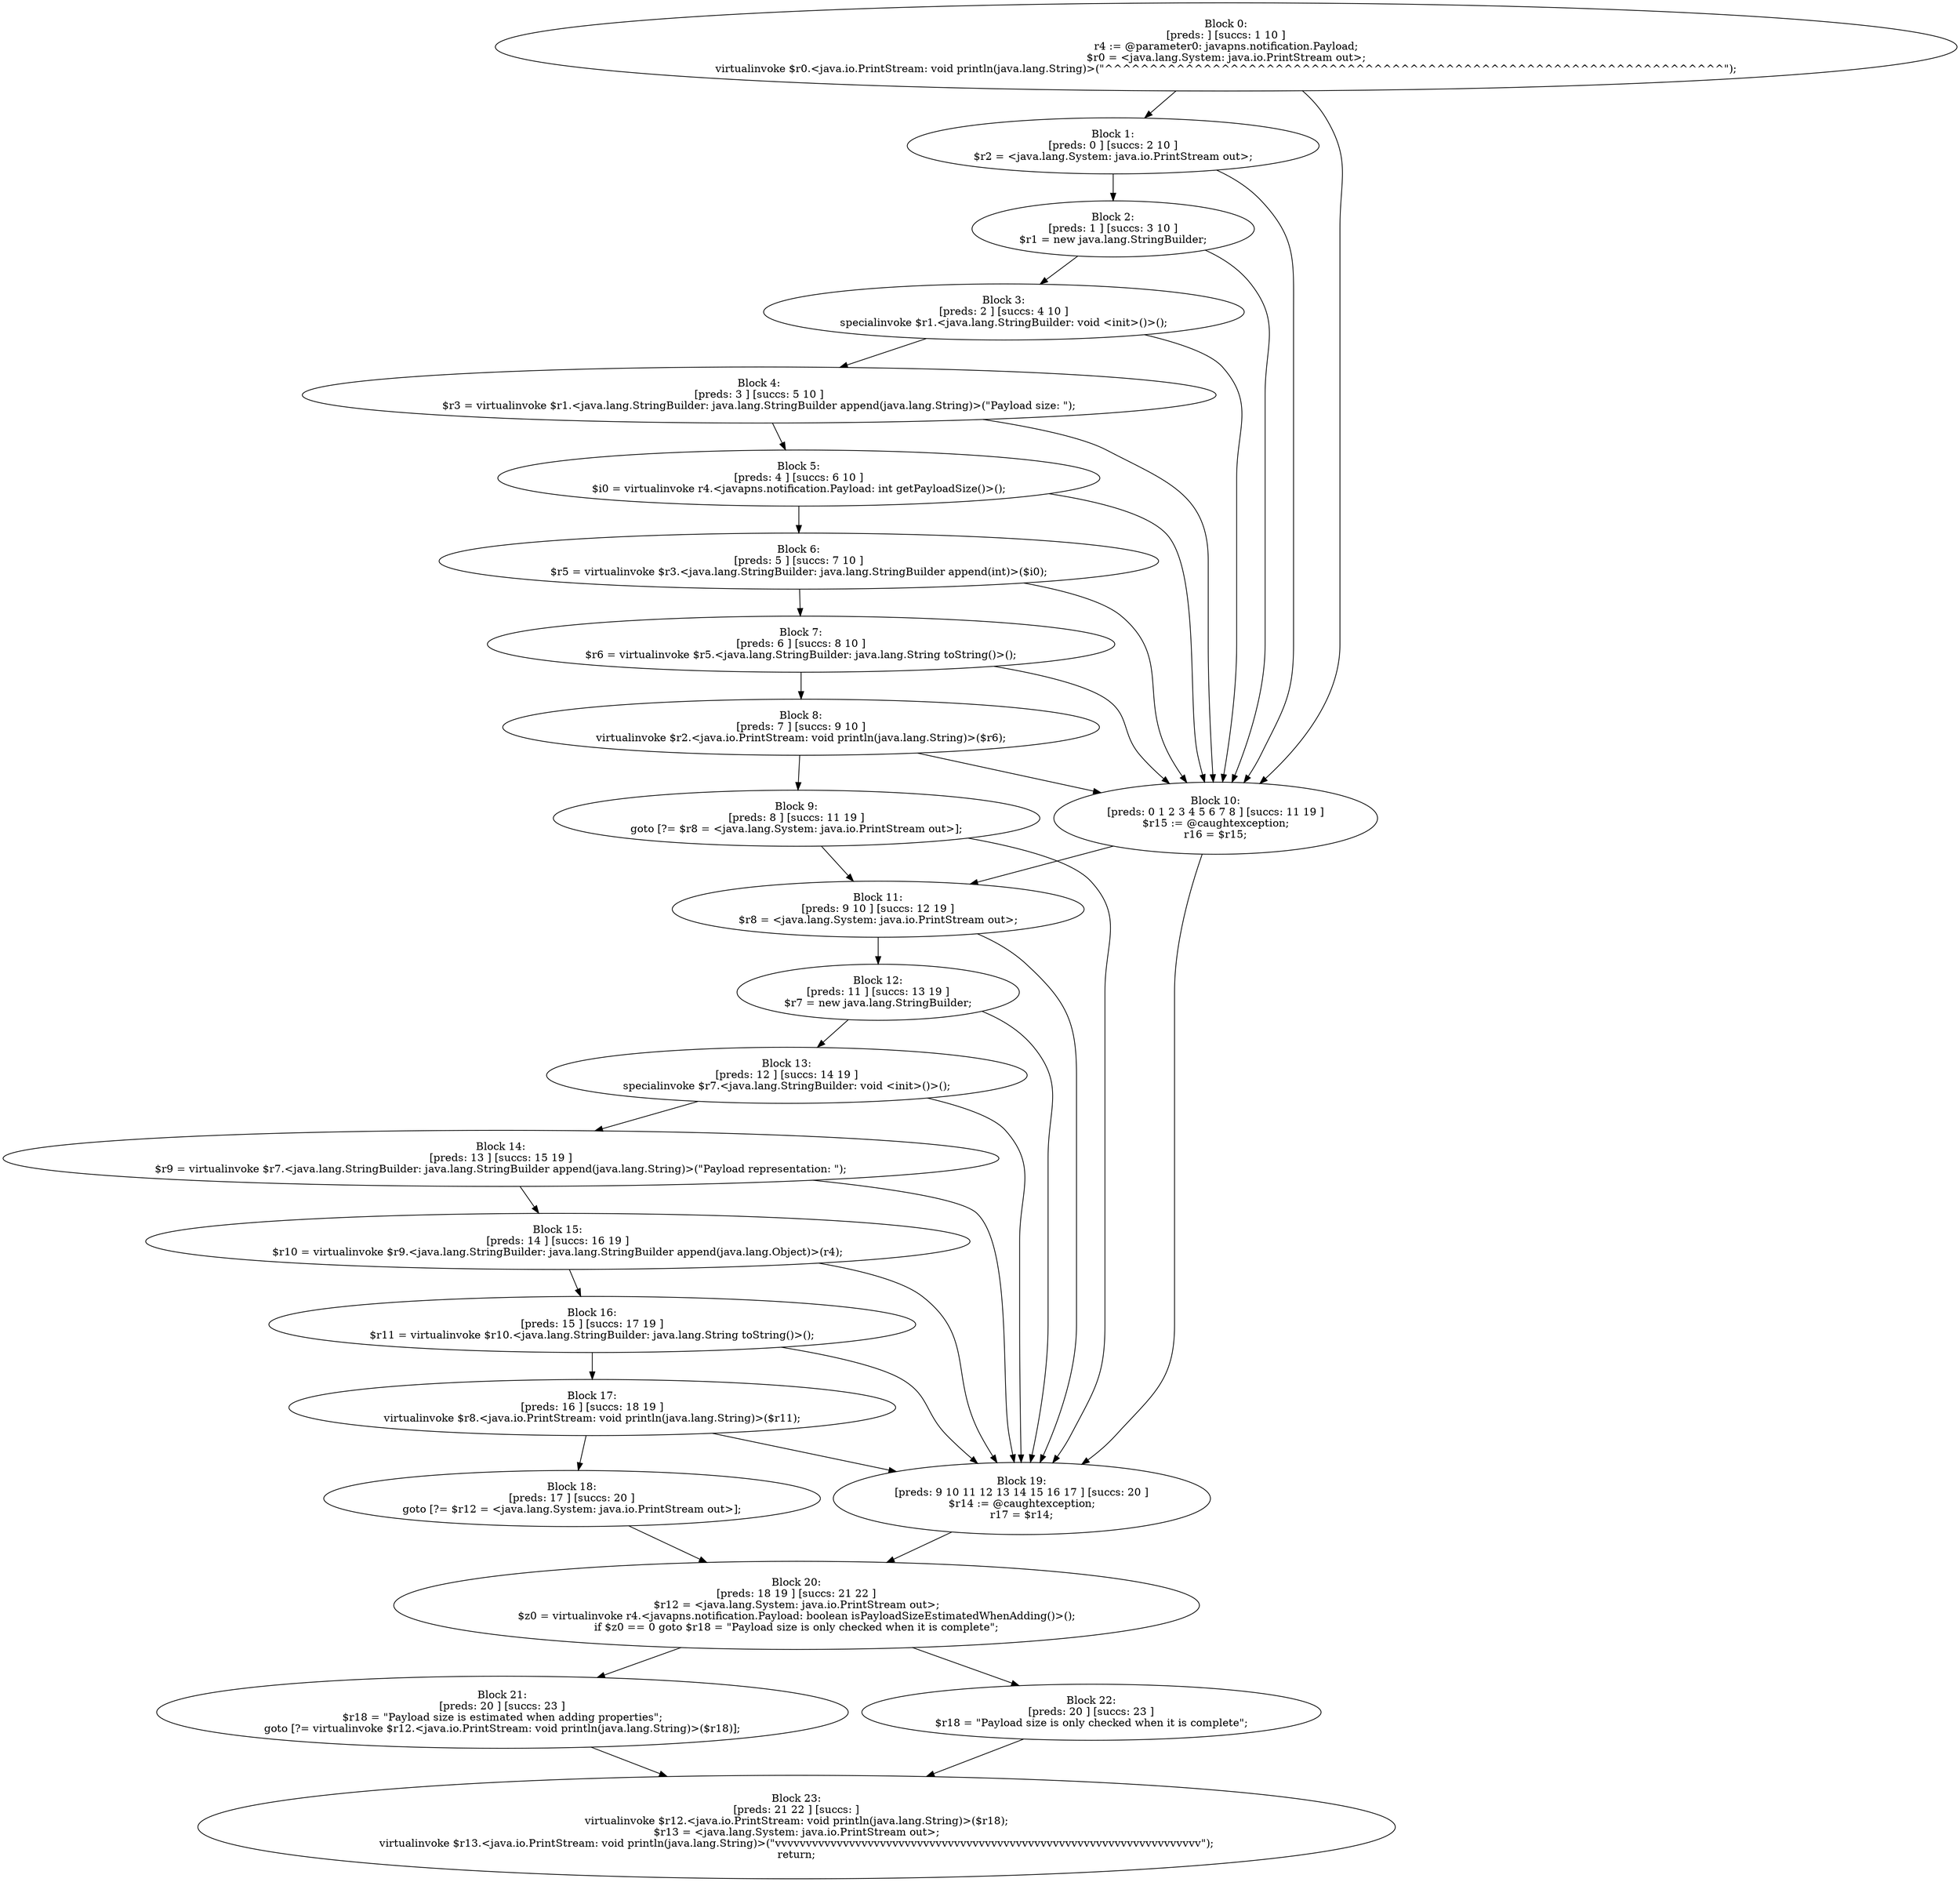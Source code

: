 digraph "unitGraph" {
    "Block 0:
[preds: ] [succs: 1 10 ]
r4 := @parameter0: javapns.notification.Payload;
$r0 = <java.lang.System: java.io.PrintStream out>;
virtualinvoke $r0.<java.io.PrintStream: void println(java.lang.String)>(\"^^^^^^^^^^^^^^^^^^^^^^^^^^^^^^^^^^^^^^^^^^^^^^^^^^^^^^^^^^^^^^^^^^^^^\");
"
    "Block 1:
[preds: 0 ] [succs: 2 10 ]
$r2 = <java.lang.System: java.io.PrintStream out>;
"
    "Block 2:
[preds: 1 ] [succs: 3 10 ]
$r1 = new java.lang.StringBuilder;
"
    "Block 3:
[preds: 2 ] [succs: 4 10 ]
specialinvoke $r1.<java.lang.StringBuilder: void <init>()>();
"
    "Block 4:
[preds: 3 ] [succs: 5 10 ]
$r3 = virtualinvoke $r1.<java.lang.StringBuilder: java.lang.StringBuilder append(java.lang.String)>(\"Payload size: \");
"
    "Block 5:
[preds: 4 ] [succs: 6 10 ]
$i0 = virtualinvoke r4.<javapns.notification.Payload: int getPayloadSize()>();
"
    "Block 6:
[preds: 5 ] [succs: 7 10 ]
$r5 = virtualinvoke $r3.<java.lang.StringBuilder: java.lang.StringBuilder append(int)>($i0);
"
    "Block 7:
[preds: 6 ] [succs: 8 10 ]
$r6 = virtualinvoke $r5.<java.lang.StringBuilder: java.lang.String toString()>();
"
    "Block 8:
[preds: 7 ] [succs: 9 10 ]
virtualinvoke $r2.<java.io.PrintStream: void println(java.lang.String)>($r6);
"
    "Block 9:
[preds: 8 ] [succs: 11 19 ]
goto [?= $r8 = <java.lang.System: java.io.PrintStream out>];
"
    "Block 10:
[preds: 0 1 2 3 4 5 6 7 8 ] [succs: 11 19 ]
$r15 := @caughtexception;
r16 = $r15;
"
    "Block 11:
[preds: 9 10 ] [succs: 12 19 ]
$r8 = <java.lang.System: java.io.PrintStream out>;
"
    "Block 12:
[preds: 11 ] [succs: 13 19 ]
$r7 = new java.lang.StringBuilder;
"
    "Block 13:
[preds: 12 ] [succs: 14 19 ]
specialinvoke $r7.<java.lang.StringBuilder: void <init>()>();
"
    "Block 14:
[preds: 13 ] [succs: 15 19 ]
$r9 = virtualinvoke $r7.<java.lang.StringBuilder: java.lang.StringBuilder append(java.lang.String)>(\"Payload representation: \");
"
    "Block 15:
[preds: 14 ] [succs: 16 19 ]
$r10 = virtualinvoke $r9.<java.lang.StringBuilder: java.lang.StringBuilder append(java.lang.Object)>(r4);
"
    "Block 16:
[preds: 15 ] [succs: 17 19 ]
$r11 = virtualinvoke $r10.<java.lang.StringBuilder: java.lang.String toString()>();
"
    "Block 17:
[preds: 16 ] [succs: 18 19 ]
virtualinvoke $r8.<java.io.PrintStream: void println(java.lang.String)>($r11);
"
    "Block 18:
[preds: 17 ] [succs: 20 ]
goto [?= $r12 = <java.lang.System: java.io.PrintStream out>];
"
    "Block 19:
[preds: 9 10 11 12 13 14 15 16 17 ] [succs: 20 ]
$r14 := @caughtexception;
r17 = $r14;
"
    "Block 20:
[preds: 18 19 ] [succs: 21 22 ]
$r12 = <java.lang.System: java.io.PrintStream out>;
$z0 = virtualinvoke r4.<javapns.notification.Payload: boolean isPayloadSizeEstimatedWhenAdding()>();
if $z0 == 0 goto $r18 = \"Payload size is only checked when it is complete\";
"
    "Block 21:
[preds: 20 ] [succs: 23 ]
$r18 = \"Payload size is estimated when adding properties\";
goto [?= virtualinvoke $r12.<java.io.PrintStream: void println(java.lang.String)>($r18)];
"
    "Block 22:
[preds: 20 ] [succs: 23 ]
$r18 = \"Payload size is only checked when it is complete\";
"
    "Block 23:
[preds: 21 22 ] [succs: ]
virtualinvoke $r12.<java.io.PrintStream: void println(java.lang.String)>($r18);
$r13 = <java.lang.System: java.io.PrintStream out>;
virtualinvoke $r13.<java.io.PrintStream: void println(java.lang.String)>(\"vvvvvvvvvvvvvvvvvvvvvvvvvvvvvvvvvvvvvvvvvvvvvvvvvvvvvvvvvvvvvvvvvvvvv\");
return;
"
    "Block 0:
[preds: ] [succs: 1 10 ]
r4 := @parameter0: javapns.notification.Payload;
$r0 = <java.lang.System: java.io.PrintStream out>;
virtualinvoke $r0.<java.io.PrintStream: void println(java.lang.String)>(\"^^^^^^^^^^^^^^^^^^^^^^^^^^^^^^^^^^^^^^^^^^^^^^^^^^^^^^^^^^^^^^^^^^^^^\");
"->"Block 1:
[preds: 0 ] [succs: 2 10 ]
$r2 = <java.lang.System: java.io.PrintStream out>;
";
    "Block 0:
[preds: ] [succs: 1 10 ]
r4 := @parameter0: javapns.notification.Payload;
$r0 = <java.lang.System: java.io.PrintStream out>;
virtualinvoke $r0.<java.io.PrintStream: void println(java.lang.String)>(\"^^^^^^^^^^^^^^^^^^^^^^^^^^^^^^^^^^^^^^^^^^^^^^^^^^^^^^^^^^^^^^^^^^^^^\");
"->"Block 10:
[preds: 0 1 2 3 4 5 6 7 8 ] [succs: 11 19 ]
$r15 := @caughtexception;
r16 = $r15;
";
    "Block 1:
[preds: 0 ] [succs: 2 10 ]
$r2 = <java.lang.System: java.io.PrintStream out>;
"->"Block 2:
[preds: 1 ] [succs: 3 10 ]
$r1 = new java.lang.StringBuilder;
";
    "Block 1:
[preds: 0 ] [succs: 2 10 ]
$r2 = <java.lang.System: java.io.PrintStream out>;
"->"Block 10:
[preds: 0 1 2 3 4 5 6 7 8 ] [succs: 11 19 ]
$r15 := @caughtexception;
r16 = $r15;
";
    "Block 2:
[preds: 1 ] [succs: 3 10 ]
$r1 = new java.lang.StringBuilder;
"->"Block 3:
[preds: 2 ] [succs: 4 10 ]
specialinvoke $r1.<java.lang.StringBuilder: void <init>()>();
";
    "Block 2:
[preds: 1 ] [succs: 3 10 ]
$r1 = new java.lang.StringBuilder;
"->"Block 10:
[preds: 0 1 2 3 4 5 6 7 8 ] [succs: 11 19 ]
$r15 := @caughtexception;
r16 = $r15;
";
    "Block 3:
[preds: 2 ] [succs: 4 10 ]
specialinvoke $r1.<java.lang.StringBuilder: void <init>()>();
"->"Block 4:
[preds: 3 ] [succs: 5 10 ]
$r3 = virtualinvoke $r1.<java.lang.StringBuilder: java.lang.StringBuilder append(java.lang.String)>(\"Payload size: \");
";
    "Block 3:
[preds: 2 ] [succs: 4 10 ]
specialinvoke $r1.<java.lang.StringBuilder: void <init>()>();
"->"Block 10:
[preds: 0 1 2 3 4 5 6 7 8 ] [succs: 11 19 ]
$r15 := @caughtexception;
r16 = $r15;
";
    "Block 4:
[preds: 3 ] [succs: 5 10 ]
$r3 = virtualinvoke $r1.<java.lang.StringBuilder: java.lang.StringBuilder append(java.lang.String)>(\"Payload size: \");
"->"Block 5:
[preds: 4 ] [succs: 6 10 ]
$i0 = virtualinvoke r4.<javapns.notification.Payload: int getPayloadSize()>();
";
    "Block 4:
[preds: 3 ] [succs: 5 10 ]
$r3 = virtualinvoke $r1.<java.lang.StringBuilder: java.lang.StringBuilder append(java.lang.String)>(\"Payload size: \");
"->"Block 10:
[preds: 0 1 2 3 4 5 6 7 8 ] [succs: 11 19 ]
$r15 := @caughtexception;
r16 = $r15;
";
    "Block 5:
[preds: 4 ] [succs: 6 10 ]
$i0 = virtualinvoke r4.<javapns.notification.Payload: int getPayloadSize()>();
"->"Block 6:
[preds: 5 ] [succs: 7 10 ]
$r5 = virtualinvoke $r3.<java.lang.StringBuilder: java.lang.StringBuilder append(int)>($i0);
";
    "Block 5:
[preds: 4 ] [succs: 6 10 ]
$i0 = virtualinvoke r4.<javapns.notification.Payload: int getPayloadSize()>();
"->"Block 10:
[preds: 0 1 2 3 4 5 6 7 8 ] [succs: 11 19 ]
$r15 := @caughtexception;
r16 = $r15;
";
    "Block 6:
[preds: 5 ] [succs: 7 10 ]
$r5 = virtualinvoke $r3.<java.lang.StringBuilder: java.lang.StringBuilder append(int)>($i0);
"->"Block 7:
[preds: 6 ] [succs: 8 10 ]
$r6 = virtualinvoke $r5.<java.lang.StringBuilder: java.lang.String toString()>();
";
    "Block 6:
[preds: 5 ] [succs: 7 10 ]
$r5 = virtualinvoke $r3.<java.lang.StringBuilder: java.lang.StringBuilder append(int)>($i0);
"->"Block 10:
[preds: 0 1 2 3 4 5 6 7 8 ] [succs: 11 19 ]
$r15 := @caughtexception;
r16 = $r15;
";
    "Block 7:
[preds: 6 ] [succs: 8 10 ]
$r6 = virtualinvoke $r5.<java.lang.StringBuilder: java.lang.String toString()>();
"->"Block 8:
[preds: 7 ] [succs: 9 10 ]
virtualinvoke $r2.<java.io.PrintStream: void println(java.lang.String)>($r6);
";
    "Block 7:
[preds: 6 ] [succs: 8 10 ]
$r6 = virtualinvoke $r5.<java.lang.StringBuilder: java.lang.String toString()>();
"->"Block 10:
[preds: 0 1 2 3 4 5 6 7 8 ] [succs: 11 19 ]
$r15 := @caughtexception;
r16 = $r15;
";
    "Block 8:
[preds: 7 ] [succs: 9 10 ]
virtualinvoke $r2.<java.io.PrintStream: void println(java.lang.String)>($r6);
"->"Block 9:
[preds: 8 ] [succs: 11 19 ]
goto [?= $r8 = <java.lang.System: java.io.PrintStream out>];
";
    "Block 8:
[preds: 7 ] [succs: 9 10 ]
virtualinvoke $r2.<java.io.PrintStream: void println(java.lang.String)>($r6);
"->"Block 10:
[preds: 0 1 2 3 4 5 6 7 8 ] [succs: 11 19 ]
$r15 := @caughtexception;
r16 = $r15;
";
    "Block 9:
[preds: 8 ] [succs: 11 19 ]
goto [?= $r8 = <java.lang.System: java.io.PrintStream out>];
"->"Block 11:
[preds: 9 10 ] [succs: 12 19 ]
$r8 = <java.lang.System: java.io.PrintStream out>;
";
    "Block 9:
[preds: 8 ] [succs: 11 19 ]
goto [?= $r8 = <java.lang.System: java.io.PrintStream out>];
"->"Block 19:
[preds: 9 10 11 12 13 14 15 16 17 ] [succs: 20 ]
$r14 := @caughtexception;
r17 = $r14;
";
    "Block 10:
[preds: 0 1 2 3 4 5 6 7 8 ] [succs: 11 19 ]
$r15 := @caughtexception;
r16 = $r15;
"->"Block 11:
[preds: 9 10 ] [succs: 12 19 ]
$r8 = <java.lang.System: java.io.PrintStream out>;
";
    "Block 10:
[preds: 0 1 2 3 4 5 6 7 8 ] [succs: 11 19 ]
$r15 := @caughtexception;
r16 = $r15;
"->"Block 19:
[preds: 9 10 11 12 13 14 15 16 17 ] [succs: 20 ]
$r14 := @caughtexception;
r17 = $r14;
";
    "Block 11:
[preds: 9 10 ] [succs: 12 19 ]
$r8 = <java.lang.System: java.io.PrintStream out>;
"->"Block 12:
[preds: 11 ] [succs: 13 19 ]
$r7 = new java.lang.StringBuilder;
";
    "Block 11:
[preds: 9 10 ] [succs: 12 19 ]
$r8 = <java.lang.System: java.io.PrintStream out>;
"->"Block 19:
[preds: 9 10 11 12 13 14 15 16 17 ] [succs: 20 ]
$r14 := @caughtexception;
r17 = $r14;
";
    "Block 12:
[preds: 11 ] [succs: 13 19 ]
$r7 = new java.lang.StringBuilder;
"->"Block 13:
[preds: 12 ] [succs: 14 19 ]
specialinvoke $r7.<java.lang.StringBuilder: void <init>()>();
";
    "Block 12:
[preds: 11 ] [succs: 13 19 ]
$r7 = new java.lang.StringBuilder;
"->"Block 19:
[preds: 9 10 11 12 13 14 15 16 17 ] [succs: 20 ]
$r14 := @caughtexception;
r17 = $r14;
";
    "Block 13:
[preds: 12 ] [succs: 14 19 ]
specialinvoke $r7.<java.lang.StringBuilder: void <init>()>();
"->"Block 14:
[preds: 13 ] [succs: 15 19 ]
$r9 = virtualinvoke $r7.<java.lang.StringBuilder: java.lang.StringBuilder append(java.lang.String)>(\"Payload representation: \");
";
    "Block 13:
[preds: 12 ] [succs: 14 19 ]
specialinvoke $r7.<java.lang.StringBuilder: void <init>()>();
"->"Block 19:
[preds: 9 10 11 12 13 14 15 16 17 ] [succs: 20 ]
$r14 := @caughtexception;
r17 = $r14;
";
    "Block 14:
[preds: 13 ] [succs: 15 19 ]
$r9 = virtualinvoke $r7.<java.lang.StringBuilder: java.lang.StringBuilder append(java.lang.String)>(\"Payload representation: \");
"->"Block 15:
[preds: 14 ] [succs: 16 19 ]
$r10 = virtualinvoke $r9.<java.lang.StringBuilder: java.lang.StringBuilder append(java.lang.Object)>(r4);
";
    "Block 14:
[preds: 13 ] [succs: 15 19 ]
$r9 = virtualinvoke $r7.<java.lang.StringBuilder: java.lang.StringBuilder append(java.lang.String)>(\"Payload representation: \");
"->"Block 19:
[preds: 9 10 11 12 13 14 15 16 17 ] [succs: 20 ]
$r14 := @caughtexception;
r17 = $r14;
";
    "Block 15:
[preds: 14 ] [succs: 16 19 ]
$r10 = virtualinvoke $r9.<java.lang.StringBuilder: java.lang.StringBuilder append(java.lang.Object)>(r4);
"->"Block 16:
[preds: 15 ] [succs: 17 19 ]
$r11 = virtualinvoke $r10.<java.lang.StringBuilder: java.lang.String toString()>();
";
    "Block 15:
[preds: 14 ] [succs: 16 19 ]
$r10 = virtualinvoke $r9.<java.lang.StringBuilder: java.lang.StringBuilder append(java.lang.Object)>(r4);
"->"Block 19:
[preds: 9 10 11 12 13 14 15 16 17 ] [succs: 20 ]
$r14 := @caughtexception;
r17 = $r14;
";
    "Block 16:
[preds: 15 ] [succs: 17 19 ]
$r11 = virtualinvoke $r10.<java.lang.StringBuilder: java.lang.String toString()>();
"->"Block 17:
[preds: 16 ] [succs: 18 19 ]
virtualinvoke $r8.<java.io.PrintStream: void println(java.lang.String)>($r11);
";
    "Block 16:
[preds: 15 ] [succs: 17 19 ]
$r11 = virtualinvoke $r10.<java.lang.StringBuilder: java.lang.String toString()>();
"->"Block 19:
[preds: 9 10 11 12 13 14 15 16 17 ] [succs: 20 ]
$r14 := @caughtexception;
r17 = $r14;
";
    "Block 17:
[preds: 16 ] [succs: 18 19 ]
virtualinvoke $r8.<java.io.PrintStream: void println(java.lang.String)>($r11);
"->"Block 18:
[preds: 17 ] [succs: 20 ]
goto [?= $r12 = <java.lang.System: java.io.PrintStream out>];
";
    "Block 17:
[preds: 16 ] [succs: 18 19 ]
virtualinvoke $r8.<java.io.PrintStream: void println(java.lang.String)>($r11);
"->"Block 19:
[preds: 9 10 11 12 13 14 15 16 17 ] [succs: 20 ]
$r14 := @caughtexception;
r17 = $r14;
";
    "Block 18:
[preds: 17 ] [succs: 20 ]
goto [?= $r12 = <java.lang.System: java.io.PrintStream out>];
"->"Block 20:
[preds: 18 19 ] [succs: 21 22 ]
$r12 = <java.lang.System: java.io.PrintStream out>;
$z0 = virtualinvoke r4.<javapns.notification.Payload: boolean isPayloadSizeEstimatedWhenAdding()>();
if $z0 == 0 goto $r18 = \"Payload size is only checked when it is complete\";
";
    "Block 19:
[preds: 9 10 11 12 13 14 15 16 17 ] [succs: 20 ]
$r14 := @caughtexception;
r17 = $r14;
"->"Block 20:
[preds: 18 19 ] [succs: 21 22 ]
$r12 = <java.lang.System: java.io.PrintStream out>;
$z0 = virtualinvoke r4.<javapns.notification.Payload: boolean isPayloadSizeEstimatedWhenAdding()>();
if $z0 == 0 goto $r18 = \"Payload size is only checked when it is complete\";
";
    "Block 20:
[preds: 18 19 ] [succs: 21 22 ]
$r12 = <java.lang.System: java.io.PrintStream out>;
$z0 = virtualinvoke r4.<javapns.notification.Payload: boolean isPayloadSizeEstimatedWhenAdding()>();
if $z0 == 0 goto $r18 = \"Payload size is only checked when it is complete\";
"->"Block 21:
[preds: 20 ] [succs: 23 ]
$r18 = \"Payload size is estimated when adding properties\";
goto [?= virtualinvoke $r12.<java.io.PrintStream: void println(java.lang.String)>($r18)];
";
    "Block 20:
[preds: 18 19 ] [succs: 21 22 ]
$r12 = <java.lang.System: java.io.PrintStream out>;
$z0 = virtualinvoke r4.<javapns.notification.Payload: boolean isPayloadSizeEstimatedWhenAdding()>();
if $z0 == 0 goto $r18 = \"Payload size is only checked when it is complete\";
"->"Block 22:
[preds: 20 ] [succs: 23 ]
$r18 = \"Payload size is only checked when it is complete\";
";
    "Block 21:
[preds: 20 ] [succs: 23 ]
$r18 = \"Payload size is estimated when adding properties\";
goto [?= virtualinvoke $r12.<java.io.PrintStream: void println(java.lang.String)>($r18)];
"->"Block 23:
[preds: 21 22 ] [succs: ]
virtualinvoke $r12.<java.io.PrintStream: void println(java.lang.String)>($r18);
$r13 = <java.lang.System: java.io.PrintStream out>;
virtualinvoke $r13.<java.io.PrintStream: void println(java.lang.String)>(\"vvvvvvvvvvvvvvvvvvvvvvvvvvvvvvvvvvvvvvvvvvvvvvvvvvvvvvvvvvvvvvvvvvvvv\");
return;
";
    "Block 22:
[preds: 20 ] [succs: 23 ]
$r18 = \"Payload size is only checked when it is complete\";
"->"Block 23:
[preds: 21 22 ] [succs: ]
virtualinvoke $r12.<java.io.PrintStream: void println(java.lang.String)>($r18);
$r13 = <java.lang.System: java.io.PrintStream out>;
virtualinvoke $r13.<java.io.PrintStream: void println(java.lang.String)>(\"vvvvvvvvvvvvvvvvvvvvvvvvvvvvvvvvvvvvvvvvvvvvvvvvvvvvvvvvvvvvvvvvvvvvv\");
return;
";
}
